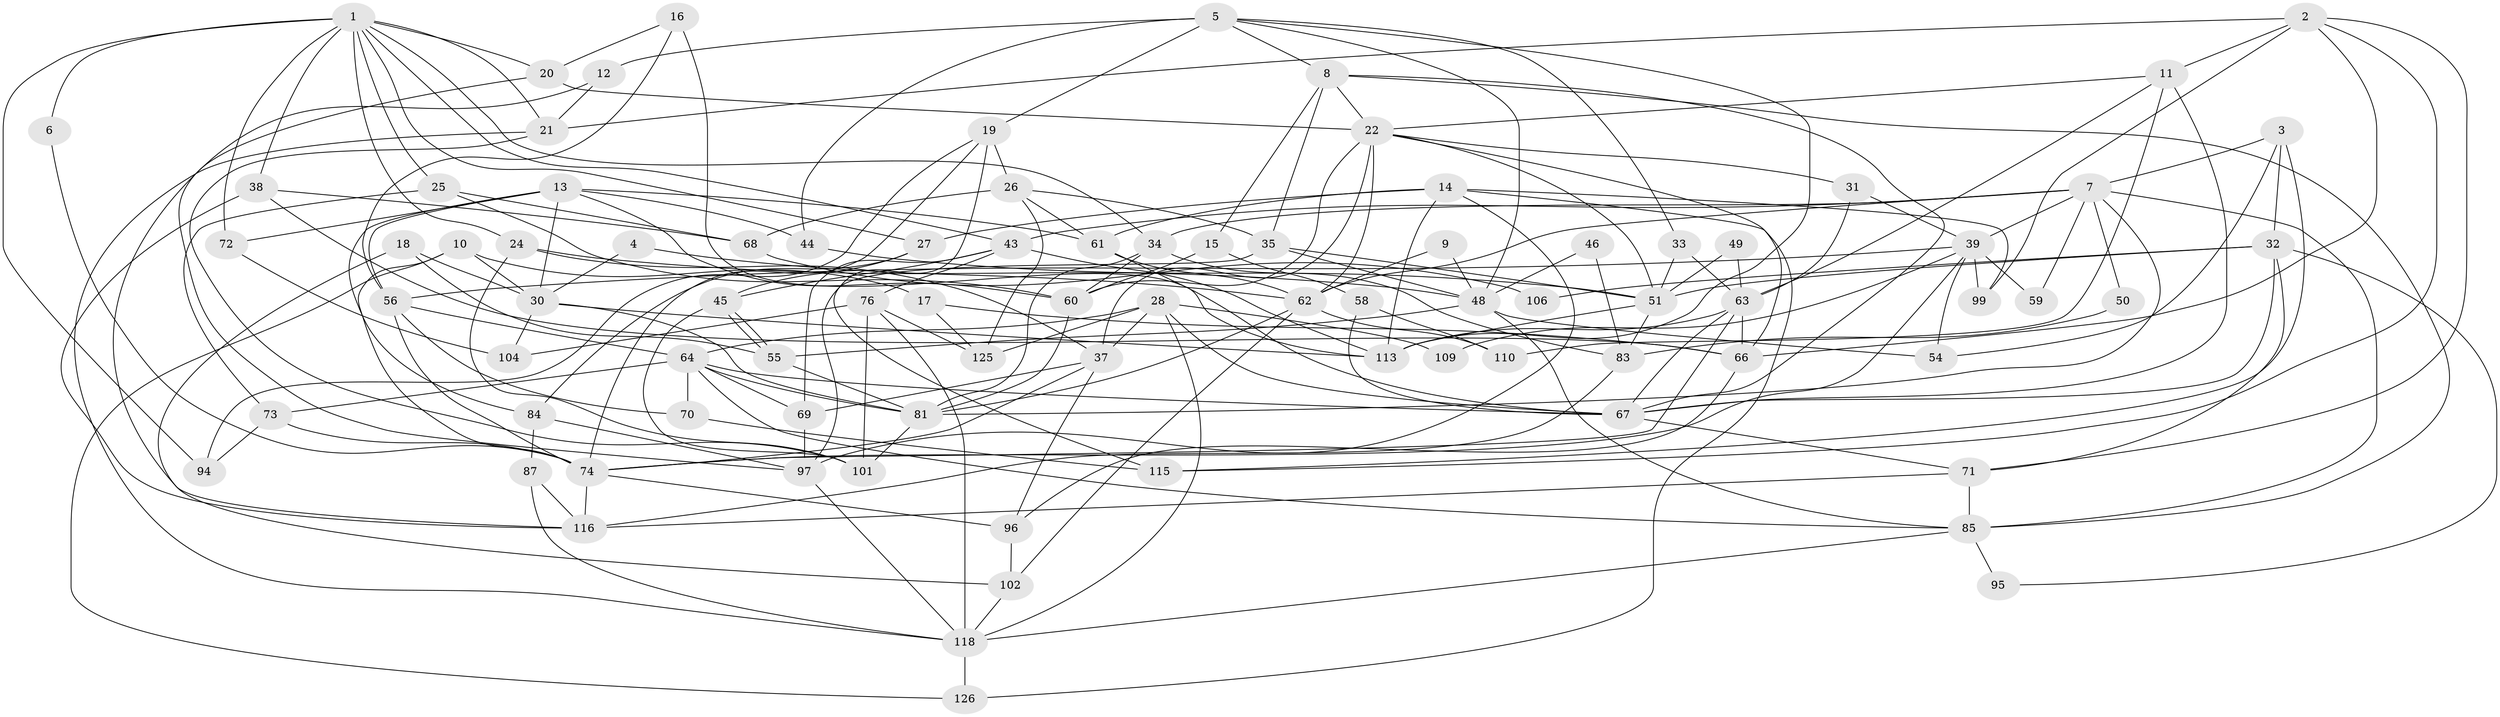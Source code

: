 // original degree distribution, {6: 0.11023622047244094, 3: 0.31496062992125984, 4: 0.25196850393700787, 2: 0.11023622047244094, 5: 0.1732283464566929, 7: 0.023622047244094488, 8: 0.007874015748031496, 9: 0.007874015748031496}
// Generated by graph-tools (version 1.1) at 2025/41/03/06/25 10:41:53]
// undirected, 86 vertices, 209 edges
graph export_dot {
graph [start="1"]
  node [color=gray90,style=filled];
  1 [super="+36"];
  2 [super="+52"];
  3;
  4;
  5 [super="+23"];
  6;
  7 [super="+79"];
  8 [super="+86"];
  9;
  10 [super="+40"];
  11;
  12;
  13 [super="+41"];
  14 [super="+89"];
  15;
  16;
  17;
  18;
  19 [super="+47"];
  20 [super="+42"];
  21 [super="+103"];
  22 [super="+117"];
  24 [super="+107"];
  25;
  26 [super="+29"];
  27;
  28 [super="+121"];
  30 [super="+75"];
  31;
  32 [super="+91"];
  33;
  34;
  35 [super="+65"];
  37 [super="+88"];
  38 [super="+122"];
  39 [super="+57"];
  43 [super="+108"];
  44;
  45 [super="+114"];
  46;
  48 [super="+53"];
  49;
  50;
  51;
  54;
  55;
  56 [super="+82"];
  58;
  59;
  60 [super="+105"];
  61 [super="+78"];
  62 [super="+93"];
  63 [super="+92"];
  64 [super="+80"];
  66 [super="+77"];
  67 [super="+98"];
  68;
  69;
  70;
  71 [super="+100"];
  72;
  73;
  74 [super="+90"];
  76 [super="+112"];
  81 [super="+111"];
  83;
  84;
  85 [super="+120"];
  87;
  94;
  95;
  96 [super="+127"];
  97;
  99;
  101 [super="+119"];
  102;
  104;
  106;
  109;
  110;
  113 [super="+123"];
  115;
  116;
  118 [super="+124"];
  125;
  126;
  1 -- 6;
  1 -- 24;
  1 -- 34;
  1 -- 94;
  1 -- 21;
  1 -- 72;
  1 -- 25;
  1 -- 27;
  1 -- 43;
  1 -- 20;
  1 -- 38;
  2 -- 66;
  2 -- 71;
  2 -- 115;
  2 -- 99;
  2 -- 21;
  2 -- 11;
  3 -- 54;
  3 -- 32;
  3 -- 7;
  3 -- 115;
  4 -- 62;
  4 -- 30;
  5 -- 113;
  5 -- 8;
  5 -- 48;
  5 -- 33;
  5 -- 19 [weight=2];
  5 -- 12;
  5 -- 44;
  6 -- 74;
  7 -- 59;
  7 -- 62;
  7 -- 43;
  7 -- 81;
  7 -- 34;
  7 -- 50;
  7 -- 85;
  7 -- 39;
  8 -- 35;
  8 -- 85;
  8 -- 22;
  8 -- 15;
  8 -- 67;
  9 -- 62;
  9 -- 48;
  10 -- 17;
  10 -- 74 [weight=2];
  10 -- 126;
  10 -- 30;
  11 -- 63;
  11 -- 110;
  11 -- 22;
  11 -- 67;
  12 -- 116;
  12 -- 21;
  13 -- 60;
  13 -- 61;
  13 -- 72;
  13 -- 84;
  13 -- 56;
  13 -- 44;
  13 -- 30;
  14 -- 61;
  14 -- 97;
  14 -- 113;
  14 -- 99;
  14 -- 126;
  14 -- 27;
  15 -- 58;
  15 -- 60;
  16 -- 56;
  16 -- 113;
  16 -- 20;
  17 -- 125;
  17 -- 66;
  18 -- 102;
  18 -- 55;
  18 -- 30;
  19 -- 94;
  19 -- 26;
  19 -- 74;
  19 -- 115;
  20 -- 97;
  20 -- 22;
  21 -- 118;
  21 -- 101;
  22 -- 62;
  22 -- 37;
  22 -- 66;
  22 -- 51;
  22 -- 60;
  22 -- 31;
  24 -- 48 [weight=2];
  24 -- 37;
  24 -- 101;
  25 -- 68;
  25 -- 60;
  25 -- 73;
  26 -- 61;
  26 -- 125 [weight=2];
  26 -- 35;
  26 -- 68;
  27 -- 84;
  27 -- 45;
  28 -- 118;
  28 -- 37;
  28 -- 64;
  28 -- 67;
  28 -- 125;
  28 -- 109;
  30 -- 81;
  30 -- 104;
  30 -- 113;
  31 -- 63;
  31 -- 39;
  32 -- 95;
  32 -- 71;
  32 -- 67;
  32 -- 51;
  32 -- 106;
  33 -- 51;
  33 -- 63;
  34 -- 60;
  34 -- 81;
  34 -- 83;
  35 -- 51;
  35 -- 97;
  35 -- 48;
  37 -- 96;
  37 -- 74;
  37 -- 69;
  38 -- 116;
  38 -- 66;
  38 -- 68;
  39 -- 99;
  39 -- 109;
  39 -- 54;
  39 -- 59;
  39 -- 74;
  39 -- 56;
  43 -- 69;
  43 -- 76;
  43 -- 113;
  43 -- 45;
  44 -- 51;
  45 -- 55;
  45 -- 55;
  45 -- 101;
  46 -- 83;
  46 -- 48;
  48 -- 55;
  48 -- 54;
  48 -- 85;
  49 -- 51;
  49 -- 63;
  50 -- 83;
  51 -- 113;
  51 -- 83;
  55 -- 81;
  56 -- 64;
  56 -- 70;
  56 -- 74;
  58 -- 110;
  58 -- 67;
  60 -- 81;
  61 -- 62;
  61 -- 67;
  62 -- 102;
  62 -- 110;
  62 -- 81;
  63 -- 66;
  63 -- 113;
  63 -- 74;
  63 -- 67;
  64 -- 73;
  64 -- 69;
  64 -- 81;
  64 -- 85;
  64 -- 67;
  64 -- 70;
  66 -- 96;
  67 -- 71;
  68 -- 106;
  69 -- 97;
  70 -- 115;
  71 -- 116;
  71 -- 85;
  72 -- 104;
  73 -- 94;
  73 -- 74;
  74 -- 96;
  74 -- 116;
  76 -- 104;
  76 -- 125;
  76 -- 101;
  76 -- 118;
  81 -- 101;
  83 -- 116;
  84 -- 97;
  84 -- 87;
  85 -- 95;
  85 -- 118;
  87 -- 118;
  87 -- 116;
  96 -- 102;
  97 -- 118;
  102 -- 118;
  118 -- 126;
}
